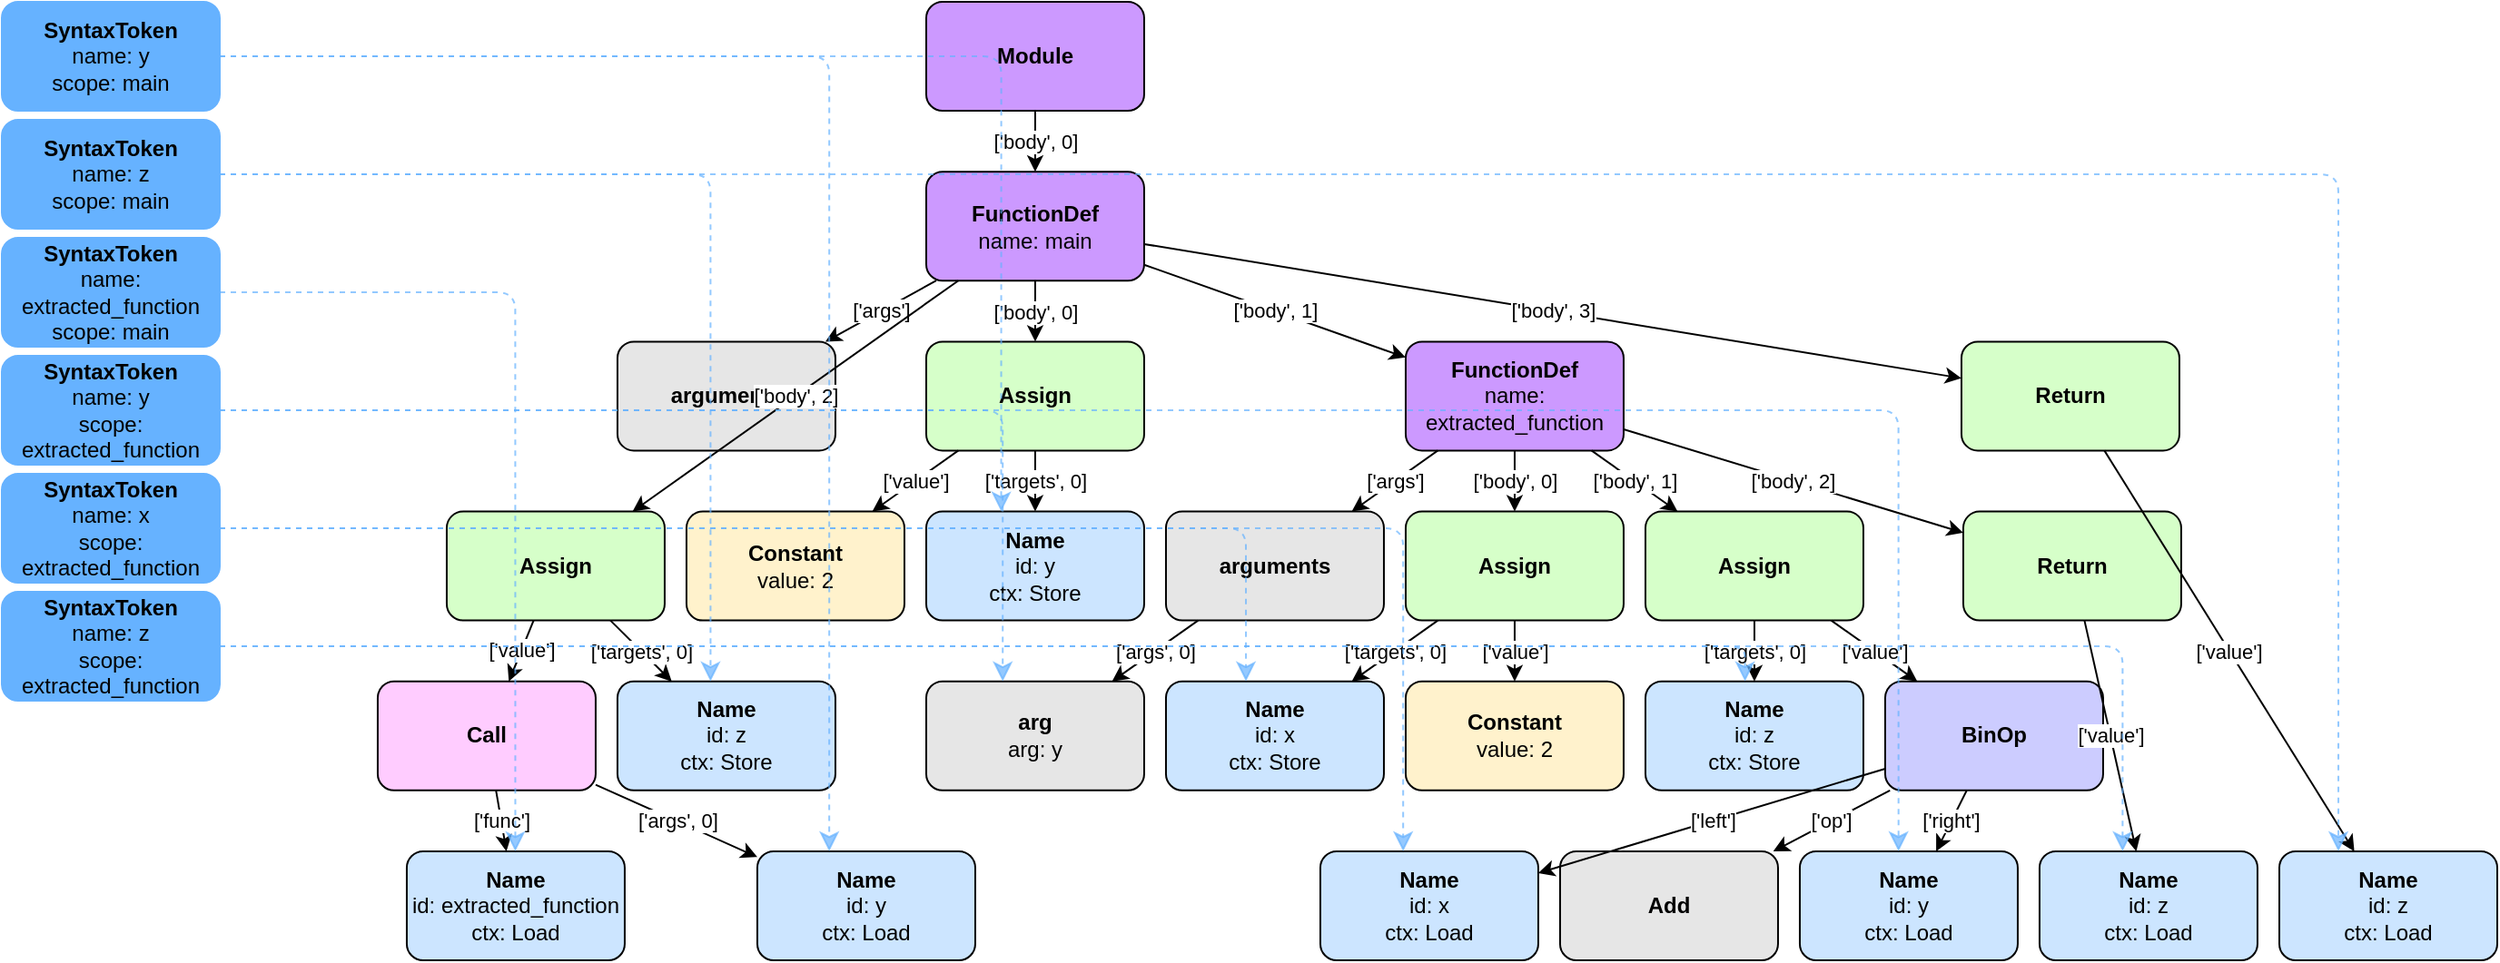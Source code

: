 <?xml version="1.0" ?>
<mxfile>
	<diagram id="code-graph" name="Page-1">
		<mxGraphModel dx="422" dy="816" grid="1" gridSize="10" guides="1" tooltips="1" connect="1" arrows="1" fold="1" page="1" pageScale="1" pageWidth="850" pageHeight="1100" math="0" shadow="0">
			<root>
				<mxCell id="0"/>
				<mxCell id="1" parent="0"/>
				<mxCell id="5069294944" value="&lt;b&gt;Module&lt;/b&gt;" style="whiteSpace=wrap;html=1;rounded=1;fillColor=#CC99FF;strokeColor=#000000" parent="1" vertex="1">
					<mxGeometry x="358.98" y="0.0" width="120" height="60" as="geometry"/>
				</mxCell>
				<mxCell id="5069295904" value="&lt;b&gt;FunctionDef&lt;/b&gt;&lt;br&gt;name: main" style="whiteSpace=wrap;html=1;rounded=1;fillColor=#CC99FF;strokeColor=#000000" parent="1" vertex="1">
					<mxGeometry x="358.98" y="93.6" width="120" height="60" as="geometry"/>
				</mxCell>
				<mxCell id="5069294464" value="&lt;b&gt;arguments&lt;/b&gt;" style="whiteSpace=wrap;html=1;rounded=1;fillColor=#E6E6E6;strokeColor=#000000" parent="1" vertex="1">
					<mxGeometry x="188.98" y="187.2" width="120" height="60" as="geometry"/>
				</mxCell>
				<mxCell id="5069292016" value="&lt;b&gt;Assign&lt;/b&gt;" style="whiteSpace=wrap;html=1;rounded=1;fillColor=#D6FFC9;strokeColor=#000000" parent="1" vertex="1">
					<mxGeometry x="358.98" y="187.2" width="120" height="60" as="geometry"/>
				</mxCell>
				<mxCell id="5069302144" value="&lt;b&gt;Name&lt;/b&gt;&lt;br&gt;id: y&lt;br&gt;ctx: Store" style="whiteSpace=wrap;html=1;rounded=1;fillColor=#CCE5FF;strokeColor=#000000" parent="1" vertex="1">
					<mxGeometry x="358.98" y="280.8" width="120" height="60" as="geometry"/>
				</mxCell>
				<mxCell id="5069300752" value="&lt;b&gt;Constant&lt;/b&gt;&lt;br&gt;value: 2" style="whiteSpace=wrap;html=1;rounded=1;fillColor=#FFF2CC;strokeColor=#000000" parent="1" vertex="1">
					<mxGeometry x="226.98" y="280.8" width="120" height="60" as="geometry"/>
				</mxCell>
				<mxCell id="5335792752" value="&lt;b&gt;FunctionDef&lt;/b&gt;&lt;br&gt;name: extracted_function" style="whiteSpace=wrap;html=1;rounded=1;fillColor=#CC99FF;strokeColor=#000000" parent="1" vertex="1">
					<mxGeometry x="622.98" y="187.2" width="120" height="60" as="geometry"/>
				</mxCell>
				<mxCell id="5069127200" value="&lt;b&gt;arguments&lt;/b&gt;" style="whiteSpace=wrap;html=1;rounded=1;fillColor=#E6E6E6;strokeColor=#000000" parent="1" vertex="1">
					<mxGeometry x="490.98" y="280.8" width="120" height="60" as="geometry"/>
				</mxCell>
				<mxCell id="4796498464" value="&lt;b&gt;arg&lt;/b&gt;&lt;br&gt;arg: y" style="whiteSpace=wrap;html=1;rounded=1;fillColor=#E6E6E6;strokeColor=#000000" parent="1" vertex="1">
					<mxGeometry x="358.98" y="374.4" width="120" height="60" as="geometry"/>
				</mxCell>
				<mxCell id="5069302480" value="&lt;b&gt;Assign&lt;/b&gt;" style="whiteSpace=wrap;html=1;rounded=1;fillColor=#D6FFC9;strokeColor=#000000" parent="1" vertex="1">
					<mxGeometry x="622.98" y="280.8" width="120" height="60" as="geometry"/>
				</mxCell>
				<mxCell id="5069298352" value="&lt;b&gt;Name&lt;/b&gt;&lt;br&gt;id: x&lt;br&gt;ctx: Store" style="whiteSpace=wrap;html=1;rounded=1;fillColor=#CCE5FF;strokeColor=#000000" parent="1" vertex="1">
					<mxGeometry x="490.98" y="374.4" width="120" height="60" as="geometry"/>
				</mxCell>
				<mxCell id="5069298016" value="&lt;b&gt;Constant&lt;/b&gt;&lt;br&gt;value: 2" style="whiteSpace=wrap;html=1;rounded=1;fillColor=#FFF2CC;strokeColor=#000000" parent="1" vertex="1">
					<mxGeometry x="622.98" y="374.4" width="120" height="60" as="geometry"/>
				</mxCell>
				<mxCell id="5069292544" value="&lt;b&gt;Assign&lt;/b&gt;" style="whiteSpace=wrap;html=1;rounded=1;fillColor=#D6FFC9;strokeColor=#000000" parent="1" vertex="1">
					<mxGeometry x="754.98" y="280.8" width="120" height="60" as="geometry"/>
				</mxCell>
				<mxCell id="5069298112" value="&lt;b&gt;Name&lt;/b&gt;&lt;br&gt;id: z&lt;br&gt;ctx: Store" style="whiteSpace=wrap;html=1;rounded=1;fillColor=#CCE5FF;strokeColor=#000000" parent="1" vertex="1">
					<mxGeometry x="754.98" y="374.4" width="120" height="60" as="geometry"/>
				</mxCell>
				<mxCell id="5069298256" value="&lt;b&gt;BinOp&lt;/b&gt;" style="whiteSpace=wrap;html=1;rounded=1;fillColor=#CCCCFF;strokeColor=#000000" parent="1" vertex="1">
					<mxGeometry x="886.98" y="374.4" width="120" height="60" as="geometry"/>
				</mxCell>
				<mxCell id="5069298736" value="&lt;b&gt;Name&lt;/b&gt;&lt;br&gt;id: x&lt;br&gt;ctx: Load" style="whiteSpace=wrap;html=1;rounded=1;fillColor=#CCE5FF;strokeColor=#000000" parent="1" vertex="1">
					<mxGeometry x="575.98" y="468.0" width="120" height="60" as="geometry"/>
				</mxCell>
				<mxCell id="5069307760" value="&lt;b&gt;Add&lt;/b&gt;" style="whiteSpace=wrap;html=1;rounded=1;fillColor=#E6E6E6;strokeColor=#000000" parent="1" vertex="1">
					<mxGeometry x="707.98" y="468.0" width="120" height="60" as="geometry"/>
				</mxCell>
				<mxCell id="5069293408" value="&lt;b&gt;Name&lt;/b&gt;&lt;br&gt;id: y&lt;br&gt;ctx: Load" style="whiteSpace=wrap;html=1;rounded=1;fillColor=#CCE5FF;strokeColor=#000000" parent="1" vertex="1">
					<mxGeometry x="839.98" y="468.0" width="120" height="60" as="geometry"/>
				</mxCell>
				<mxCell id="5095492864" value="&lt;b&gt;Return&lt;/b&gt;" style="whiteSpace=wrap;html=1;rounded=1;fillColor=#D6FFC9;strokeColor=#000000" parent="1" vertex="1">
					<mxGeometry x="929.98" y="280.8" width="120" height="60" as="geometry"/>
				</mxCell>
				<mxCell id="5095495840" value="&lt;b&gt;Name&lt;/b&gt;&lt;br&gt;id: z&lt;br&gt;ctx: Load" style="whiteSpace=wrap;html=1;rounded=1;fillColor=#CCE5FF;strokeColor=#000000" parent="1" vertex="1">
					<mxGeometry x="971.98" y="468.0" width="120" height="60" as="geometry"/>
				</mxCell>
				<mxCell id="5335561024" value="&lt;b&gt;Assign&lt;/b&gt;" style="whiteSpace=wrap;html=1;rounded=1;fillColor=#D6FFC9;strokeColor=#000000" parent="1" vertex="1">
					<mxGeometry x="94.981" y="280.8" width="120" height="60" as="geometry"/>
				</mxCell>
				<mxCell id="5335549072" value="&lt;b&gt;Name&lt;/b&gt;&lt;br&gt;id: z&lt;br&gt;ctx: Store" style="whiteSpace=wrap;html=1;rounded=1;fillColor=#CCE5FF;strokeColor=#000000" parent="1" vertex="1">
					<mxGeometry x="188.98" y="374.4" width="120" height="60" as="geometry"/>
				</mxCell>
				<mxCell id="5095492768" value="&lt;b&gt;Call&lt;/b&gt;" style="whiteSpace=wrap;html=1;rounded=1;fillColor=#FFCCFF;strokeColor=#000000" parent="1" vertex="1">
					<mxGeometry x="56.981" y="374.4" width="120" height="60" as="geometry"/>
				</mxCell>
				<mxCell id="5095501120" value="&lt;b&gt;Name&lt;/b&gt;&lt;br&gt;id: extracted_function&lt;br&gt;ctx: Load" style="whiteSpace=wrap;html=1;rounded=1;fillColor=#CCE5FF;strokeColor=#000000" parent="1" vertex="1">
					<mxGeometry x="72.981" y="468.0" width="120" height="60" as="geometry"/>
				</mxCell>
				<mxCell id="5095499200" value="&lt;b&gt;Name&lt;/b&gt;&lt;br&gt;id: y&lt;br&gt;ctx: Load" style="whiteSpace=wrap;html=1;rounded=1;fillColor=#CCE5FF;strokeColor=#000000" parent="1" vertex="1">
					<mxGeometry x="265.98" y="468.0" width="120" height="60" as="geometry"/>
				</mxCell>
				<mxCell id="5069298400" value="&lt;b&gt;Return&lt;/b&gt;" style="whiteSpace=wrap;html=1;rounded=1;fillColor=#D6FFC9;strokeColor=#000000" parent="1" vertex="1">
					<mxGeometry x="928.98" y="187.2" width="120" height="60" as="geometry"/>
				</mxCell>
				<mxCell id="5069300272" value="&lt;b&gt;Name&lt;/b&gt;&lt;br&gt;id: z&lt;br&gt;ctx: Load" style="whiteSpace=wrap;html=1;rounded=1;fillColor=#CCE5FF;strokeColor=#000000" parent="1" vertex="1">
					<mxGeometry x="1104.0" y="468.0" width="120" height="60" as="geometry"/>
				</mxCell>
				<mxCell id="5069294944_5069295904" value="['body', 0]" style="endArrow=classic;html=1;strokeColor=#000000" parent="1" source="5069294944" target="5069295904" edge="1">
					<mxGeometry width="50" height="50" relative="1" as="geometry">
						<mxPoint x="400" y="440" as="sourcePoint"/>
						<mxPoint x="450" y="390" as="targetPoint"/>
					</mxGeometry>
				</mxCell>
				<mxCell id="5069295904_5069294464" value="['args']" style="endArrow=classic;html=1;strokeColor=#000000" parent="1" source="5069295904" target="5069294464" edge="1">
					<mxGeometry width="50" height="50" relative="1" as="geometry">
						<mxPoint x="400" y="440" as="sourcePoint"/>
						<mxPoint x="450" y="390" as="targetPoint"/>
					</mxGeometry>
				</mxCell>
				<mxCell id="5069295904_5069292016" value="['body', 0]" style="endArrow=classic;html=1;strokeColor=#000000" parent="1" source="5069295904" target="5069292016" edge="1">
					<mxGeometry width="50" height="50" relative="1" as="geometry">
						<mxPoint x="400" y="440" as="sourcePoint"/>
						<mxPoint x="450" y="390" as="targetPoint"/>
					</mxGeometry>
				</mxCell>
				<mxCell id="5069292016_5069302144" value="['targets', 0]" style="endArrow=classic;html=1;strokeColor=#000000" parent="1" source="5069292016" target="5069302144" edge="1">
					<mxGeometry width="50" height="50" relative="1" as="geometry">
						<mxPoint x="400" y="440" as="sourcePoint"/>
						<mxPoint x="450" y="390" as="targetPoint"/>
					</mxGeometry>
				</mxCell>
				<mxCell id="5069292016_5069300752" value="['value']" style="endArrow=classic;html=1;strokeColor=#000000" parent="1" source="5069292016" target="5069300752" edge="1">
					<mxGeometry width="50" height="50" relative="1" as="geometry">
						<mxPoint x="400" y="440" as="sourcePoint"/>
						<mxPoint x="450" y="390" as="targetPoint"/>
					</mxGeometry>
				</mxCell>
				<mxCell id="5069295904_5335792752" value="['body', 1]" style="endArrow=classic;html=1;strokeColor=#000000" parent="1" source="5069295904" target="5335792752" edge="1">
					<mxGeometry width="50" height="50" relative="1" as="geometry">
						<mxPoint x="400" y="440" as="sourcePoint"/>
						<mxPoint x="450" y="390" as="targetPoint"/>
					</mxGeometry>
				</mxCell>
				<mxCell id="5335792752_5069127200" value="['args']" style="endArrow=classic;html=1;strokeColor=#000000" parent="1" source="5335792752" target="5069127200" edge="1">
					<mxGeometry width="50" height="50" relative="1" as="geometry">
						<mxPoint x="400" y="440" as="sourcePoint"/>
						<mxPoint x="450" y="390" as="targetPoint"/>
					</mxGeometry>
				</mxCell>
				<mxCell id="5069127200_4796498464" value="['args', 0]" style="endArrow=classic;html=1;strokeColor=#000000" parent="1" source="5069127200" target="4796498464" edge="1">
					<mxGeometry width="50" height="50" relative="1" as="geometry">
						<mxPoint x="400" y="440" as="sourcePoint"/>
						<mxPoint x="450" y="390" as="targetPoint"/>
					</mxGeometry>
				</mxCell>
				<mxCell id="5335792752_5069302480" value="['body', 0]" style="endArrow=classic;html=1;strokeColor=#000000" parent="1" source="5335792752" target="5069302480" edge="1">
					<mxGeometry width="50" height="50" relative="1" as="geometry">
						<mxPoint x="400" y="440" as="sourcePoint"/>
						<mxPoint x="450" y="390" as="targetPoint"/>
					</mxGeometry>
				</mxCell>
				<mxCell id="5069302480_5069298352" value="['targets', 0]" style="endArrow=classic;html=1;strokeColor=#000000" parent="1" source="5069302480" target="5069298352" edge="1">
					<mxGeometry width="50" height="50" relative="1" as="geometry">
						<mxPoint x="400" y="440" as="sourcePoint"/>
						<mxPoint x="450" y="390" as="targetPoint"/>
					</mxGeometry>
				</mxCell>
				<mxCell id="5069302480_5069298016" value="['value']" style="endArrow=classic;html=1;strokeColor=#000000" parent="1" source="5069302480" target="5069298016" edge="1">
					<mxGeometry width="50" height="50" relative="1" as="geometry">
						<mxPoint x="400" y="440" as="sourcePoint"/>
						<mxPoint x="450" y="390" as="targetPoint"/>
					</mxGeometry>
				</mxCell>
				<mxCell id="5335792752_5069292544" value="['body', 1]" style="endArrow=classic;html=1;strokeColor=#000000" parent="1" source="5335792752" target="5069292544" edge="1">
					<mxGeometry width="50" height="50" relative="1" as="geometry">
						<mxPoint x="400" y="440" as="sourcePoint"/>
						<mxPoint x="450" y="390" as="targetPoint"/>
					</mxGeometry>
				</mxCell>
				<mxCell id="5069292544_5069298112" value="['targets', 0]" style="endArrow=classic;html=1;strokeColor=#000000" parent="1" source="5069292544" target="5069298112" edge="1">
					<mxGeometry width="50" height="50" relative="1" as="geometry">
						<mxPoint x="400" y="440" as="sourcePoint"/>
						<mxPoint x="450" y="390" as="targetPoint"/>
					</mxGeometry>
				</mxCell>
				<mxCell id="5069292544_5069298256" value="['value']" style="endArrow=classic;html=1;strokeColor=#000000" parent="1" source="5069292544" target="5069298256" edge="1">
					<mxGeometry width="50" height="50" relative="1" as="geometry">
						<mxPoint x="400" y="440" as="sourcePoint"/>
						<mxPoint x="450" y="390" as="targetPoint"/>
					</mxGeometry>
				</mxCell>
				<mxCell id="5069298256_5069298736" value="['left']" style="endArrow=classic;html=1;strokeColor=#000000" parent="1" source="5069298256" target="5069298736" edge="1">
					<mxGeometry width="50" height="50" relative="1" as="geometry">
						<mxPoint x="400" y="440" as="sourcePoint"/>
						<mxPoint x="450" y="390" as="targetPoint"/>
					</mxGeometry>
				</mxCell>
				<mxCell id="5069298256_5069307760" value="['op']" style="endArrow=classic;html=1;strokeColor=#000000" parent="1" source="5069298256" target="5069307760" edge="1">
					<mxGeometry width="50" height="50" relative="1" as="geometry">
						<mxPoint x="400" y="440" as="sourcePoint"/>
						<mxPoint x="450" y="390" as="targetPoint"/>
					</mxGeometry>
				</mxCell>
				<mxCell id="5069298256_5069293408" value="['right']" style="endArrow=classic;html=1;strokeColor=#000000" parent="1" source="5069298256" target="5069293408" edge="1">
					<mxGeometry width="50" height="50" relative="1" as="geometry">
						<mxPoint x="400" y="440" as="sourcePoint"/>
						<mxPoint x="450" y="390" as="targetPoint"/>
					</mxGeometry>
				</mxCell>
				<mxCell id="5335792752_5095492864" value="['body', 2]" style="endArrow=classic;html=1;strokeColor=#000000" parent="1" source="5335792752" target="5095492864" edge="1">
					<mxGeometry width="50" height="50" relative="1" as="geometry">
						<mxPoint x="400" y="440" as="sourcePoint"/>
						<mxPoint x="450" y="390" as="targetPoint"/>
					</mxGeometry>
				</mxCell>
				<mxCell id="5095492864_5095495840" value="['value']" style="endArrow=classic;html=1;strokeColor=#000000" parent="1" source="5095492864" target="5095495840" edge="1">
					<mxGeometry width="50" height="50" relative="1" as="geometry">
						<mxPoint x="400" y="440" as="sourcePoint"/>
						<mxPoint x="450" y="390" as="targetPoint"/>
					</mxGeometry>
				</mxCell>
				<mxCell id="5069295904_5335561024" value="['body', 2]" style="endArrow=classic;html=1;strokeColor=#000000" parent="1" source="5069295904" target="5335561024" edge="1">
					<mxGeometry width="50" height="50" relative="1" as="geometry">
						<mxPoint x="400" y="440" as="sourcePoint"/>
						<mxPoint x="450" y="390" as="targetPoint"/>
					</mxGeometry>
				</mxCell>
				<mxCell id="5335561024_5335549072" value="['targets', 0]" style="endArrow=classic;html=1;strokeColor=#000000" parent="1" source="5335561024" target="5335549072" edge="1">
					<mxGeometry width="50" height="50" relative="1" as="geometry">
						<mxPoint x="400" y="440" as="sourcePoint"/>
						<mxPoint x="450" y="390" as="targetPoint"/>
					</mxGeometry>
				</mxCell>
				<mxCell id="5335561024_5095492768" value="['value']" style="endArrow=classic;html=1;strokeColor=#000000" parent="1" source="5335561024" target="5095492768" edge="1">
					<mxGeometry width="50" height="50" relative="1" as="geometry">
						<mxPoint x="400" y="440" as="sourcePoint"/>
						<mxPoint x="450" y="390" as="targetPoint"/>
					</mxGeometry>
				</mxCell>
				<mxCell id="5095492768_5095501120" value="['func']" style="endArrow=classic;html=1;strokeColor=#000000" parent="1" source="5095492768" target="5095501120" edge="1">
					<mxGeometry width="50" height="50" relative="1" as="geometry">
						<mxPoint x="400" y="440" as="sourcePoint"/>
						<mxPoint x="450" y="390" as="targetPoint"/>
					</mxGeometry>
				</mxCell>
				<mxCell id="5095492768_5095499200" value="['args', 0]" style="endArrow=classic;html=1;strokeColor=#000000" parent="1" source="5095492768" target="5095499200" edge="1">
					<mxGeometry width="50" height="50" relative="1" as="geometry">
						<mxPoint x="400" y="440" as="sourcePoint"/>
						<mxPoint x="450" y="390" as="targetPoint"/>
					</mxGeometry>
				</mxCell>
				<mxCell id="5069295904_5069298400" value="['body', 3]" style="endArrow=classic;html=1;strokeColor=#000000" parent="1" source="5069295904" target="5069298400" edge="1">
					<mxGeometry width="50" height="50" relative="1" as="geometry">
						<mxPoint x="400" y="440" as="sourcePoint"/>
						<mxPoint x="450" y="390" as="targetPoint"/>
					</mxGeometry>
				</mxCell>
				<mxCell id="5069298400_5069300272" value="['value']" style="endArrow=classic;html=1;strokeColor=#000000" parent="1" source="5069298400" target="5069300272" edge="1">
					<mxGeometry width="50" height="50" relative="1" as="geometry">
						<mxPoint x="400" y="440" as="sourcePoint"/>
						<mxPoint x="450" y="390" as="targetPoint"/>
					</mxGeometry>
				</mxCell>
				<mxCell id="stx_y_5069295904" value="&lt;b&gt;SyntaxToken&lt;/b&gt;&lt;br&gt;name: y&lt;br&gt;scope: main" style="whiteSpace=wrap;html=1;rounded=1;fillColor=#66B2FF;strokeColor=#66B2FF" parent="1" vertex="1">
					<mxGeometry x="-150" y="0.0" width="120" height="60" as="geometry"/>
				</mxCell>
				<mxCell id="stx_z_5069295904" value="&lt;b&gt;SyntaxToken&lt;/b&gt;&lt;br&gt;name: z&lt;br&gt;scope: main" style="whiteSpace=wrap;html=1;rounded=1;fillColor=#66B2FF;strokeColor=#66B2FF" parent="1" vertex="1">
					<mxGeometry x="-150" y="65.0" width="120" height="60" as="geometry"/>
				</mxCell>
				<mxCell id="stx_extracted_function_5069295904" value="&lt;b&gt;SyntaxToken&lt;/b&gt;&lt;br&gt;name: extracted_function&lt;br&gt;scope: main" style="whiteSpace=wrap;html=1;rounded=1;fillColor=#66B2FF;strokeColor=#66B2FF" parent="1" vertex="1">
					<mxGeometry x="-150" y="130.0" width="120" height="60" as="geometry"/>
				</mxCell>
				<mxCell id="stx_y_5335792752" value="&lt;b&gt;SyntaxToken&lt;/b&gt;&lt;br&gt;name: y&lt;br&gt;scope: extracted_function" style="whiteSpace=wrap;html=1;rounded=1;fillColor=#66B2FF;strokeColor=#66B2FF" parent="1" vertex="1">
					<mxGeometry x="-150" y="195.0" width="120" height="60" as="geometry"/>
				</mxCell>
				<mxCell id="stx_x_5335792752" value="&lt;b&gt;SyntaxToken&lt;/b&gt;&lt;br&gt;name: x&lt;br&gt;scope: extracted_function" style="whiteSpace=wrap;html=1;rounded=1;fillColor=#66B2FF;strokeColor=#66B2FF" parent="1" vertex="1">
					<mxGeometry x="-150" y="260.0" width="120" height="60" as="geometry"/>
				</mxCell>
				<mxCell id="stx_z_5335792752" value="&lt;b&gt;SyntaxToken&lt;/b&gt;&lt;br&gt;name: z&lt;br&gt;scope: extracted_function" style="whiteSpace=wrap;html=1;rounded=1;fillColor=#66B2FF;strokeColor=#66B2FF" parent="1" vertex="1">
					<mxGeometry x="-150" y="325.0" width="120" height="60" as="geometry"/>
				</mxCell>
				<mxCell id="stx_y_5069295904_5069302144" value="" style="edgeStyle=segmentEdgeStyle;endArrow=classic;html=1;rounded=1;endSize=8;startSize=8;entryX=0.344;entryY=0;entryDx=0;entryDy=0;opacity=70;shadow=0;dashed=1;jumpSize=6;strokeColor=#66B2FF" parent="1" source="stx_y_5069295904" target="5069302144" edge="1">
					<mxGeometry width="50" height="50" relative="1" as="geometry">
						<mxPoint x="400" y="440" as="sourcePoint"/>
						<mxPoint x="450" y="390" as="targetPoint"/>
					</mxGeometry>
				</mxCell>
				<mxCell id="stx_y_5069295904_5095499200" value="" style="edgeStyle=segmentEdgeStyle;endArrow=classic;html=1;rounded=1;endSize=8;startSize=8;entryX=0.33;entryY=0;entryDx=0;entryDy=0;opacity=70;shadow=0;dashed=1;jumpSize=6;strokeColor=#66B2FF" parent="1" source="stx_y_5069295904" target="5095499200" edge="1">
					<mxGeometry width="50" height="50" relative="1" as="geometry">
						<mxPoint x="400" y="440" as="sourcePoint"/>
						<mxPoint x="450" y="390" as="targetPoint"/>
					</mxGeometry>
				</mxCell>
				<mxCell id="stx_z_5069295904_5335549072" value="" style="edgeStyle=segmentEdgeStyle;endArrow=classic;html=1;rounded=1;endSize=8;startSize=8;entryX=0.427;entryY=0;entryDx=0;entryDy=0;opacity=70;shadow=0;dashed=1;jumpSize=6;strokeColor=#66B2FF" parent="1" source="stx_z_5069295904" target="5335549072" edge="1">
					<mxGeometry width="50" height="50" relative="1" as="geometry">
						<mxPoint x="400" y="440" as="sourcePoint"/>
						<mxPoint x="450" y="390" as="targetPoint"/>
					</mxGeometry>
				</mxCell>
				<mxCell id="stx_z_5069295904_5069300272" value="" style="edgeStyle=segmentEdgeStyle;endArrow=classic;html=1;rounded=1;endSize=8;startSize=8;entryX=0.271;entryY=0;entryDx=0;entryDy=0;opacity=70;shadow=0;dashed=1;jumpSize=6;strokeColor=#66B2FF" parent="1" source="stx_z_5069295904" target="5069300272" edge="1">
					<mxGeometry width="50" height="50" relative="1" as="geometry">
						<mxPoint x="400" y="440" as="sourcePoint"/>
						<mxPoint x="450" y="390" as="targetPoint"/>
					</mxGeometry>
				</mxCell>
				<mxCell id="stx_extracted_function_5069295904_5095501120" value="" style="edgeStyle=segmentEdgeStyle;endArrow=classic;html=1;rounded=1;endSize=8;startSize=8;entryX=0.498;entryY=0;entryDx=0;entryDy=0;opacity=70;shadow=0;dashed=1;jumpSize=6;strokeColor=#66B2FF" parent="1" source="stx_extracted_function_5069295904" target="5095501120" edge="1">
					<mxGeometry width="50" height="50" relative="1" as="geometry">
						<mxPoint x="400" y="440" as="sourcePoint"/>
						<mxPoint x="450" y="390" as="targetPoint"/>
					</mxGeometry>
				</mxCell>
				<mxCell id="stx_y_5335792752_4796498464" value="" style="edgeStyle=segmentEdgeStyle;endArrow=classic;html=1;rounded=1;endSize=8;startSize=8;entryX=0.351;entryY=0;entryDx=0;entryDy=0;opacity=70;shadow=0;dashed=1;jumpSize=6;strokeColor=#66B2FF" parent="1" source="stx_y_5335792752" target="4796498464" edge="1">
					<mxGeometry width="50" height="50" relative="1" as="geometry">
						<mxPoint x="400" y="440" as="sourcePoint"/>
						<mxPoint x="450" y="390" as="targetPoint"/>
					</mxGeometry>
				</mxCell>
				<mxCell id="stx_y_5335792752_5069293408" value="" style="edgeStyle=segmentEdgeStyle;endArrow=classic;html=1;rounded=1;endSize=8;startSize=8;entryX=0.453;entryY=0;entryDx=0;entryDy=0;opacity=70;shadow=0;dashed=1;jumpSize=6;strokeColor=#66B2FF" parent="1" source="stx_y_5335792752" target="5069293408" edge="1">
					<mxGeometry width="50" height="50" relative="1" as="geometry">
						<mxPoint x="400" y="440" as="sourcePoint"/>
						<mxPoint x="450" y="390" as="targetPoint"/>
					</mxGeometry>
				</mxCell>
				<mxCell id="stx_x_5335792752_5069298352" value="" style="edgeStyle=segmentEdgeStyle;endArrow=classic;html=1;rounded=1;endSize=8;startSize=8;entryX=0.367;entryY=0;entryDx=0;entryDy=0;opacity=70;shadow=0;dashed=1;jumpSize=6;strokeColor=#66B2FF" parent="1" source="stx_x_5335792752" target="5069298352" edge="1">
					<mxGeometry width="50" height="50" relative="1" as="geometry">
						<mxPoint x="400" y="440" as="sourcePoint"/>
						<mxPoint x="450" y="390" as="targetPoint"/>
					</mxGeometry>
				</mxCell>
				<mxCell id="stx_x_5335792752_5069298736" value="" style="edgeStyle=segmentEdgeStyle;endArrow=classic;html=1;rounded=1;endSize=8;startSize=8;entryX=0.38;entryY=0;entryDx=0;entryDy=0;opacity=70;shadow=0;dashed=1;jumpSize=6;strokeColor=#66B2FF" parent="1" source="stx_x_5335792752" target="5069298736" edge="1">
					<mxGeometry width="50" height="50" relative="1" as="geometry">
						<mxPoint x="400" y="440" as="sourcePoint"/>
						<mxPoint x="450" y="390" as="targetPoint"/>
					</mxGeometry>
				</mxCell>
				<mxCell id="stx_z_5335792752_5069298112" value="" style="edgeStyle=segmentEdgeStyle;endArrow=classic;html=1;rounded=1;endSize=8;startSize=8;entryX=0.457;entryY=0;entryDx=0;entryDy=0;opacity=70;shadow=0;dashed=1;jumpSize=6;strokeColor=#66B2FF" parent="1" source="stx_z_5335792752" target="5069298112" edge="1">
					<mxGeometry width="50" height="50" relative="1" as="geometry">
						<mxPoint x="400" y="440" as="sourcePoint"/>
						<mxPoint x="450" y="390" as="targetPoint"/>
					</mxGeometry>
				</mxCell>
				<mxCell id="stx_z_5335792752_5095495840" value="" style="edgeStyle=segmentEdgeStyle;endArrow=classic;html=1;rounded=1;endSize=8;startSize=8;entryX=0.381;entryY=0;entryDx=0;entryDy=0;opacity=70;shadow=0;dashed=1;jumpSize=6;strokeColor=#66B2FF" parent="1" source="stx_z_5335792752" target="5095495840" edge="1">
					<mxGeometry width="50" height="50" relative="1" as="geometry">
						<mxPoint x="400" y="440" as="sourcePoint"/>
						<mxPoint x="450" y="390" as="targetPoint"/>
					</mxGeometry>
				</mxCell>
			</root>
		</mxGraphModel>
	</diagram>
</mxfile>
